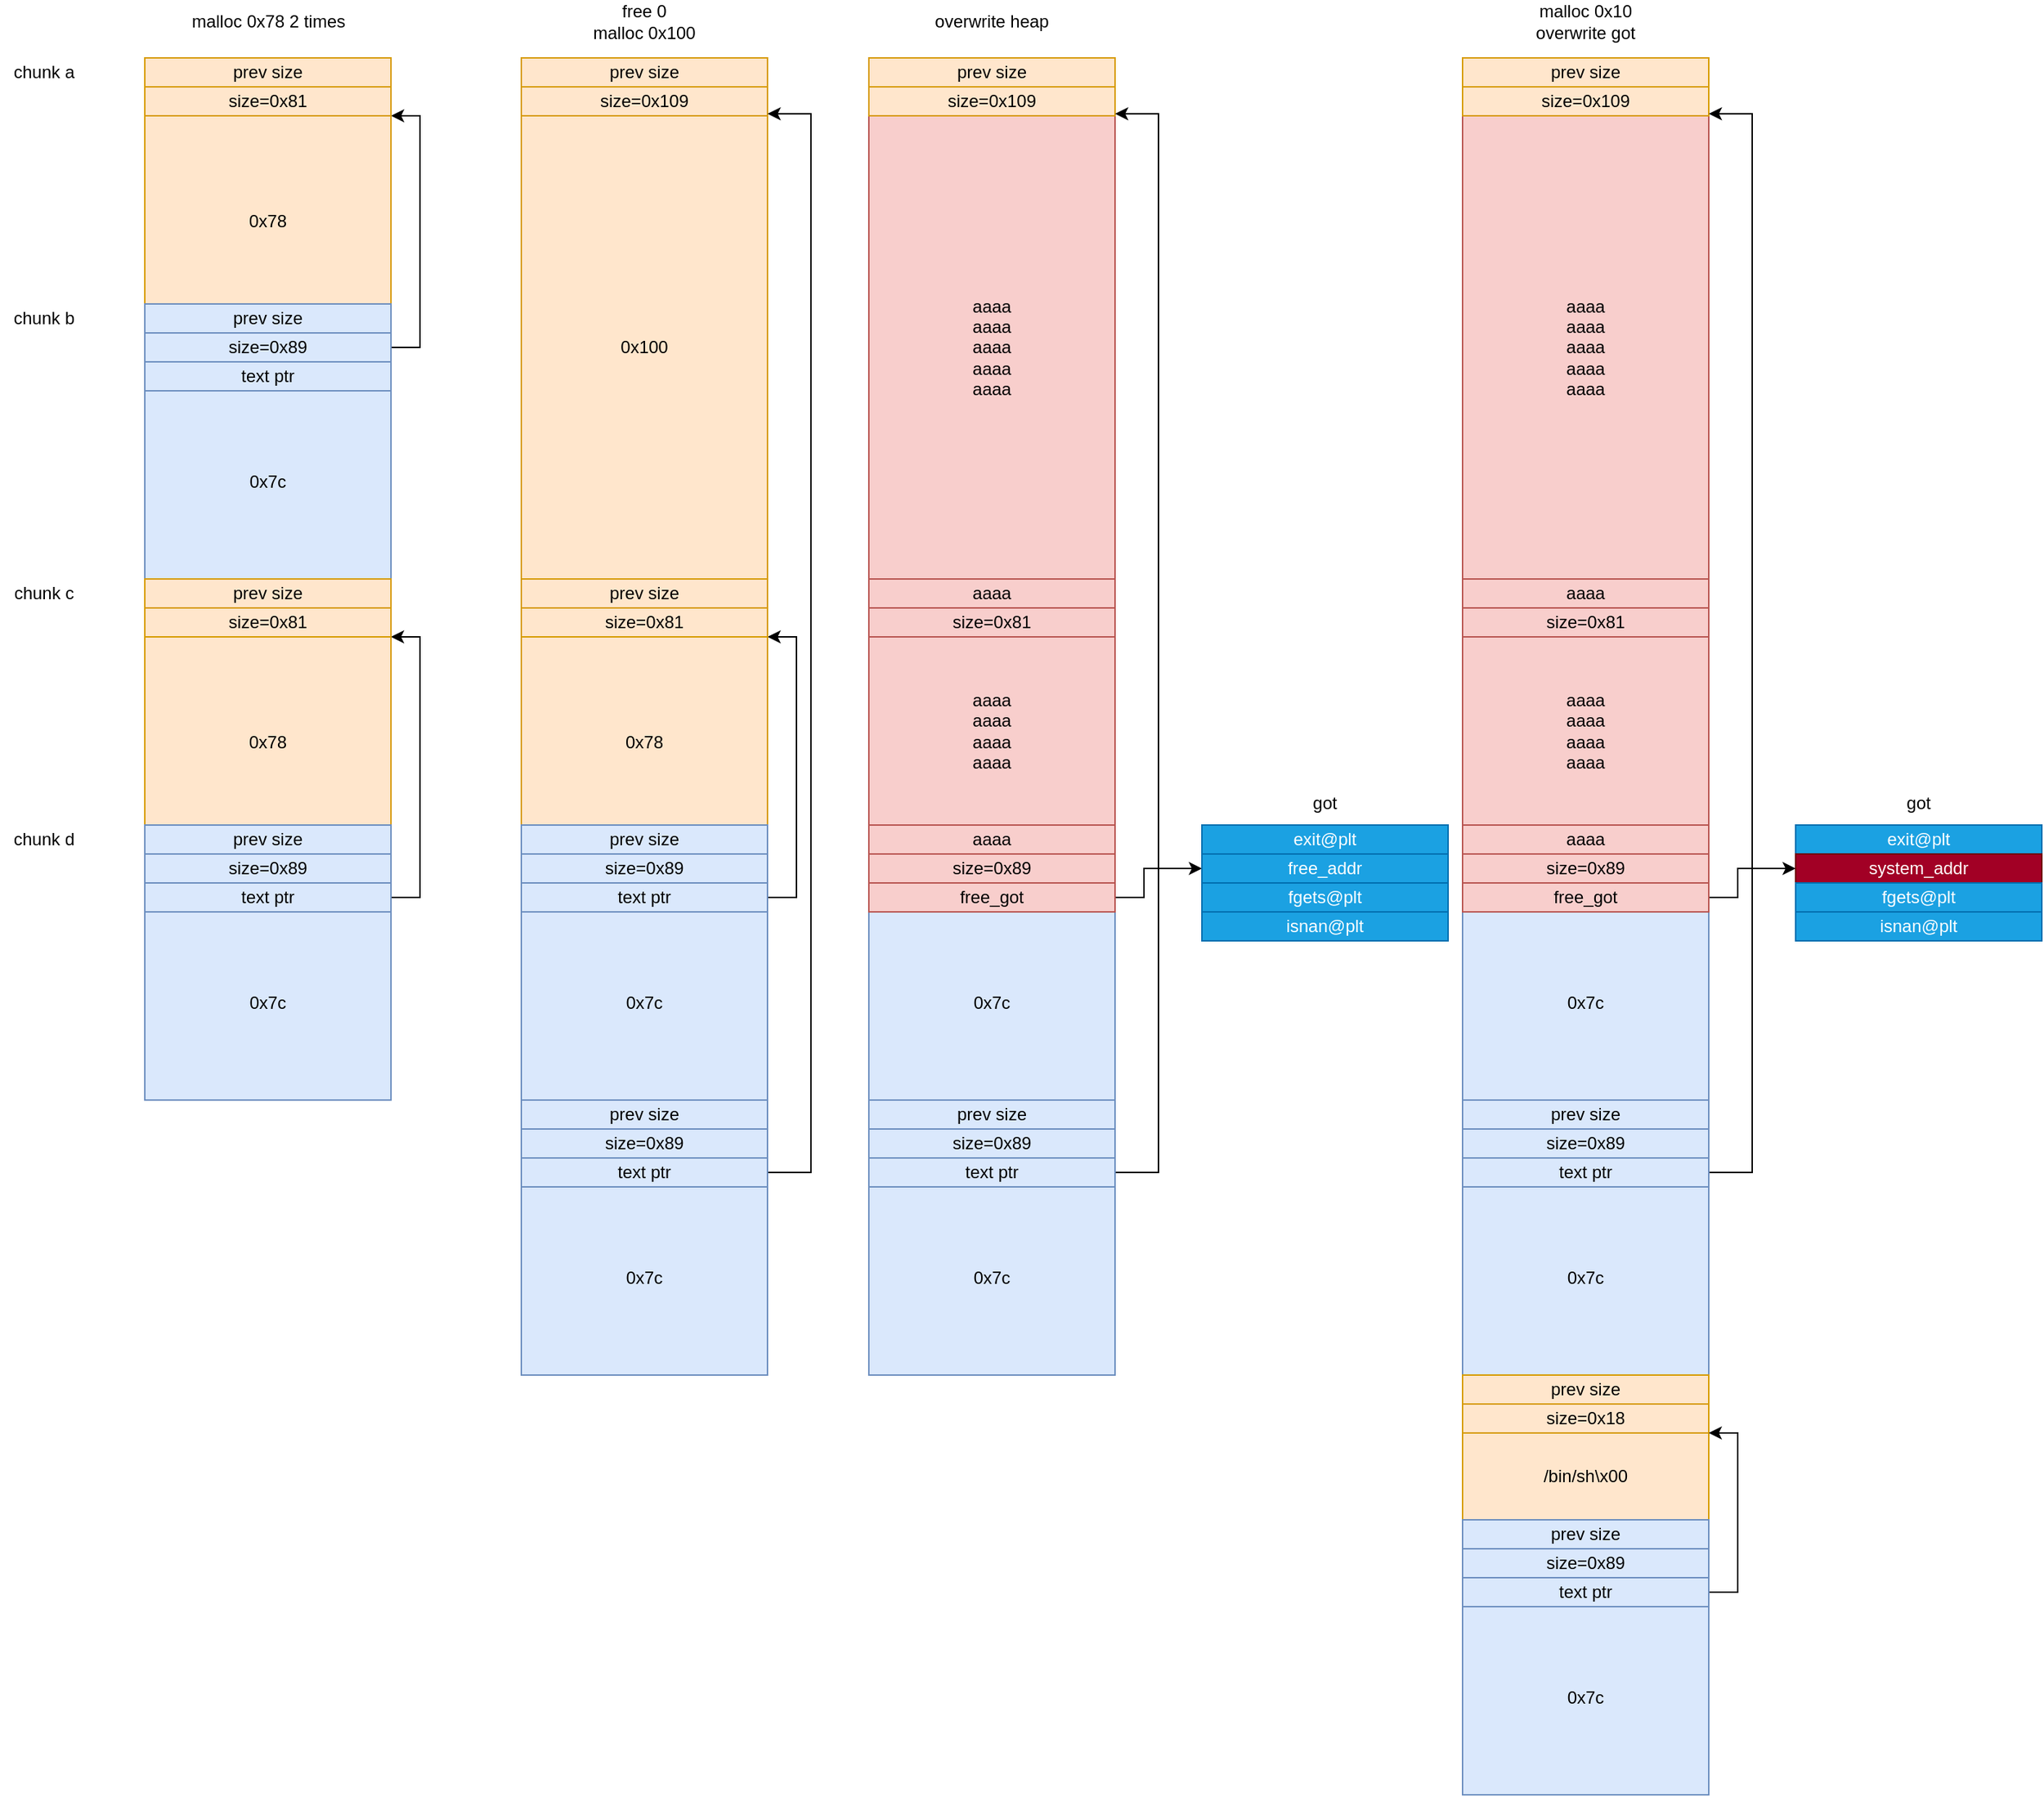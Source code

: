 <mxfile version="17.5.0" type="github">
  <diagram id="5vSy_viqhQwmgGxNUU4j" name="第 1 页">
    <mxGraphModel dx="2551" dy="1761" grid="1" gridSize="10" guides="1" tooltips="1" connect="1" arrows="1" fold="1" page="0" pageScale="1" pageWidth="827" pageHeight="1169" background="none" math="0" shadow="0">
      <root>
        <mxCell id="0" />
        <mxCell id="1" parent="0" />
        <mxCell id="KlACzWgXvU63oRVZ-FLX-139" value="&lt;br&gt;0x7c" style="rounded=0;whiteSpace=wrap;html=1;fillColor=#dae8fc;strokeColor=#6c8ebf;" parent="1" vertex="1">
          <mxGeometry x="-580" y="240" width="170" height="150" as="geometry" />
        </mxCell>
        <mxCell id="KlACzWgXvU63oRVZ-FLX-137" value="&lt;br&gt;0x7c" style="rounded=0;whiteSpace=wrap;html=1;fillColor=#dae8fc;strokeColor=#6c8ebf;" parent="1" vertex="1">
          <mxGeometry x="-580" y="50" width="170" height="150" as="geometry" />
        </mxCell>
        <mxCell id="KlACzWgXvU63oRVZ-FLX-126" value="&lt;br&gt;0x7c" style="rounded=0;whiteSpace=wrap;html=1;fillColor=#dae8fc;strokeColor=#6c8ebf;" parent="1" vertex="1">
          <mxGeometry x="-840" y="50" width="170" height="150" as="geometry" />
        </mxCell>
        <mxCell id="KlACzWgXvU63oRVZ-FLX-5" value="&lt;br&gt;0x78" style="rounded=0;whiteSpace=wrap;html=1;fillColor=#ffe6cc;strokeColor=#d79b00;" parent="1" vertex="1">
          <mxGeometry x="-840" y="-480" width="170" height="130" as="geometry" />
        </mxCell>
        <mxCell id="KlACzWgXvU63oRVZ-FLX-6" value="&lt;br&gt;0x7c" style="rounded=0;whiteSpace=wrap;html=1;fillColor=#dae8fc;strokeColor=#6c8ebf;" parent="1" vertex="1">
          <mxGeometry x="-840" y="-310" width="170" height="150" as="geometry" />
        </mxCell>
        <mxCell id="KlACzWgXvU63oRVZ-FLX-22" style="edgeStyle=orthogonalEdgeStyle;rounded=0;orthogonalLoop=1;jettySize=auto;html=1;exitX=1;exitY=0.5;exitDx=0;exitDy=0;entryX=1;entryY=1;entryDx=0;entryDy=0;" parent="1" edge="1">
          <mxGeometry relative="1" as="geometry">
            <mxPoint x="-670" y="-115" as="sourcePoint" />
            <Array as="points">
              <mxPoint x="-650" y="-115" />
              <mxPoint x="-650" y="-200" />
            </Array>
          </mxGeometry>
        </mxCell>
        <mxCell id="KlACzWgXvU63oRVZ-FLX-23" value="malloc 0x78&amp;nbsp;2 times" style="text;html=1;strokeColor=none;fillColor=none;align=center;verticalAlign=middle;whiteSpace=wrap;rounded=0;" parent="1" vertex="1">
          <mxGeometry x="-817.5" y="-560" width="125" height="30" as="geometry" />
        </mxCell>
        <mxCell id="KlACzWgXvU63oRVZ-FLX-36" value="free 0&lt;br&gt;malloc 0x100" style="text;html=1;strokeColor=none;fillColor=none;align=center;verticalAlign=middle;whiteSpace=wrap;rounded=0;" parent="1" vertex="1">
          <mxGeometry x="-545" y="-560" width="100" height="30" as="geometry" />
        </mxCell>
        <mxCell id="KlACzWgXvU63oRVZ-FLX-42" style="edgeStyle=orthogonalEdgeStyle;rounded=0;orthogonalLoop=1;jettySize=auto;html=1;exitX=1;exitY=0.5;exitDx=0;exitDy=0;" parent="1" source="KlACzWgXvU63oRVZ-FLX-41" edge="1">
          <mxGeometry relative="1" as="geometry">
            <mxPoint x="-669.931" y="-480" as="targetPoint" />
            <Array as="points">
              <mxPoint x="-650" y="-320" />
              <mxPoint x="-650" y="-480" />
            </Array>
          </mxGeometry>
        </mxCell>
        <mxCell id="KlACzWgXvU63oRVZ-FLX-125" value="" style="edgeStyle=orthogonalEdgeStyle;rounded=0;orthogonalLoop=1;jettySize=auto;html=1;" parent="1" source="KlACzWgXvU63oRVZ-FLX-41" edge="1">
          <mxGeometry relative="1" as="geometry">
            <mxPoint x="-755.034" y="-330" as="targetPoint" />
          </mxGeometry>
        </mxCell>
        <mxCell id="KlACzWgXvU63oRVZ-FLX-41" value="text ptr" style="rounded=0;whiteSpace=wrap;html=1;fillColor=#dae8fc;strokeColor=#6c8ebf;" parent="1" vertex="1">
          <mxGeometry x="-840" y="-310" width="170" height="20" as="geometry" />
        </mxCell>
        <mxCell id="KlACzWgXvU63oRVZ-FLX-55" value="&lt;br&gt;0x78" style="rounded=0;whiteSpace=wrap;html=1;fillColor=#ffe6cc;strokeColor=#d79b00;" parent="1" vertex="1">
          <mxGeometry x="-840" y="-120" width="170" height="130" as="geometry" />
        </mxCell>
        <mxCell id="KlACzWgXvU63oRVZ-FLX-134" style="edgeStyle=orthogonalEdgeStyle;rounded=0;orthogonalLoop=1;jettySize=auto;html=1;exitX=1;exitY=0.5;exitDx=0;exitDy=0;entryX=1;entryY=1;entryDx=0;entryDy=0;" parent="1" source="KlACzWgXvU63oRVZ-FLX-62" target="KlACzWgXvU63oRVZ-FLX-113" edge="1">
          <mxGeometry relative="1" as="geometry">
            <Array as="points">
              <mxPoint x="-650" y="60" />
              <mxPoint x="-650" y="-120" />
            </Array>
          </mxGeometry>
        </mxCell>
        <mxCell id="KlACzWgXvU63oRVZ-FLX-62" value="text ptr" style="rounded=0;whiteSpace=wrap;html=1;fillColor=#dae8fc;strokeColor=#6c8ebf;" parent="1" vertex="1">
          <mxGeometry x="-840" y="50" width="170" height="20" as="geometry" />
        </mxCell>
        <mxCell id="KlACzWgXvU63oRVZ-FLX-99" value="0x100" style="rounded=0;whiteSpace=wrap;html=1;fillColor=#ffe6cc;strokeColor=#d79b00;" parent="1" vertex="1">
          <mxGeometry x="-580" y="-480" width="170" height="320" as="geometry" />
        </mxCell>
        <mxCell id="KlACzWgXvU63oRVZ-FLX-110" value="size=0x81" style="rounded=0;whiteSpace=wrap;html=1;fillColor=#ffe6cc;strokeColor=#d79b00;" parent="1" vertex="1">
          <mxGeometry x="-840" y="-500" width="170" height="20" as="geometry" />
        </mxCell>
        <mxCell id="KlACzWgXvU63oRVZ-FLX-111" value="size=0x109" style="rounded=0;whiteSpace=wrap;html=1;fillColor=#ffe6cc;strokeColor=#d79b00;" parent="1" vertex="1">
          <mxGeometry x="-580" y="-500" width="170" height="20" as="geometry" />
        </mxCell>
        <mxCell id="KlACzWgXvU63oRVZ-FLX-112" value="size=0x89" style="rounded=0;whiteSpace=wrap;html=1;fillColor=#dae8fc;strokeColor=#6c8ebf;" parent="1" vertex="1">
          <mxGeometry x="-840" y="-330" width="170" height="20" as="geometry" />
        </mxCell>
        <mxCell id="KlACzWgXvU63oRVZ-FLX-113" value="size=0x81" style="rounded=0;whiteSpace=wrap;html=1;fillColor=#ffe6cc;strokeColor=#d79b00;" parent="1" vertex="1">
          <mxGeometry x="-840" y="-140" width="170" height="20" as="geometry" />
        </mxCell>
        <mxCell id="KlACzWgXvU63oRVZ-FLX-114" value="size=0x89" style="rounded=0;whiteSpace=wrap;html=1;fillColor=#dae8fc;strokeColor=#6c8ebf;" parent="1" vertex="1">
          <mxGeometry x="-840" y="30" width="170" height="20" as="geometry" />
        </mxCell>
        <mxCell id="KlACzWgXvU63oRVZ-FLX-115" value="&lt;br&gt;0x78" style="rounded=0;whiteSpace=wrap;html=1;fillColor=#ffe6cc;strokeColor=#d79b00;" parent="1" vertex="1">
          <mxGeometry x="-580" y="-120" width="170" height="130" as="geometry" />
        </mxCell>
        <mxCell id="KlACzWgXvU63oRVZ-FLX-117" style="edgeStyle=orthogonalEdgeStyle;rounded=0;orthogonalLoop=1;jettySize=auto;html=1;exitX=1;exitY=0.5;exitDx=0;exitDy=0;" parent="1" source="KlACzWgXvU63oRVZ-FLX-118" edge="1">
          <mxGeometry relative="1" as="geometry">
            <mxPoint x="-409.931" y="-120" as="targetPoint" />
            <Array as="points">
              <mxPoint x="-390" y="60" />
              <mxPoint x="-390" y="-120" />
            </Array>
          </mxGeometry>
        </mxCell>
        <mxCell id="KlACzWgXvU63oRVZ-FLX-118" value="text ptr" style="rounded=0;whiteSpace=wrap;html=1;fillColor=#dae8fc;strokeColor=#6c8ebf;" parent="1" vertex="1">
          <mxGeometry x="-580" y="50" width="170" height="20" as="geometry" />
        </mxCell>
        <mxCell id="KlACzWgXvU63oRVZ-FLX-119" value="size=0x81" style="rounded=0;whiteSpace=wrap;html=1;fillColor=#ffe6cc;strokeColor=#d79b00;" parent="1" vertex="1">
          <mxGeometry x="-580" y="-140" width="170" height="20" as="geometry" />
        </mxCell>
        <mxCell id="KlACzWgXvU63oRVZ-FLX-120" value="size=0x89" style="rounded=0;whiteSpace=wrap;html=1;fillColor=#dae8fc;strokeColor=#6c8ebf;" parent="1" vertex="1">
          <mxGeometry x="-580" y="30" width="170" height="20" as="geometry" />
        </mxCell>
        <mxCell id="KlACzWgXvU63oRVZ-FLX-124" style="edgeStyle=orthogonalEdgeStyle;rounded=0;orthogonalLoop=1;jettySize=auto;html=1;exitX=1;exitY=0.5;exitDx=0;exitDy=0;" parent="1" source="KlACzWgXvU63oRVZ-FLX-122" edge="1">
          <mxGeometry relative="1" as="geometry">
            <mxPoint x="-409.931" y="-481.379" as="targetPoint" />
            <Array as="points">
              <mxPoint x="-380" y="250" />
              <mxPoint x="-380" y="-481" />
            </Array>
          </mxGeometry>
        </mxCell>
        <mxCell id="KlACzWgXvU63oRVZ-FLX-122" value="text ptr" style="rounded=0;whiteSpace=wrap;html=1;fillColor=#dae8fc;strokeColor=#6c8ebf;" parent="1" vertex="1">
          <mxGeometry x="-580" y="240" width="170" height="20" as="geometry" />
        </mxCell>
        <mxCell id="KlACzWgXvU63oRVZ-FLX-123" value="size=0x89" style="rounded=0;whiteSpace=wrap;html=1;fillColor=#dae8fc;strokeColor=#6c8ebf;" parent="1" vertex="1">
          <mxGeometry x="-580" y="220" width="170" height="20" as="geometry" />
        </mxCell>
        <mxCell id="KlACzWgXvU63oRVZ-FLX-129" value="prev size" style="rounded=0;whiteSpace=wrap;html=1;fillColor=#ffe6cc;strokeColor=#d79b00;" parent="1" vertex="1">
          <mxGeometry x="-840" y="-520" width="170" height="20" as="geometry" />
        </mxCell>
        <mxCell id="KlACzWgXvU63oRVZ-FLX-130" value="prev size" style="rounded=0;whiteSpace=wrap;html=1;fillColor=#ffe6cc;strokeColor=#d79b00;" parent="1" vertex="1">
          <mxGeometry x="-580" y="-520" width="170" height="20" as="geometry" />
        </mxCell>
        <mxCell id="KlACzWgXvU63oRVZ-FLX-131" value="prev size" style="rounded=0;whiteSpace=wrap;html=1;fillColor=#dae8fc;strokeColor=#6c8ebf;" parent="1" vertex="1">
          <mxGeometry x="-840" y="10" width="170" height="20" as="geometry" />
        </mxCell>
        <mxCell id="KlACzWgXvU63oRVZ-FLX-132" value="prev size" style="rounded=0;whiteSpace=wrap;html=1;fillColor=#ffe6cc;strokeColor=#d79b00;" parent="1" vertex="1">
          <mxGeometry x="-840" y="-160" width="170" height="20" as="geometry" />
        </mxCell>
        <mxCell id="KlACzWgXvU63oRVZ-FLX-133" value="prev size" style="rounded=0;whiteSpace=wrap;html=1;fillColor=#dae8fc;strokeColor=#6c8ebf;" parent="1" vertex="1">
          <mxGeometry x="-840" y="-350" width="170" height="20" as="geometry" />
        </mxCell>
        <mxCell id="KlACzWgXvU63oRVZ-FLX-135" value="prev size" style="rounded=0;whiteSpace=wrap;html=1;fillColor=#ffe6cc;strokeColor=#d79b00;" parent="1" vertex="1">
          <mxGeometry x="-580" y="-160" width="170" height="20" as="geometry" />
        </mxCell>
        <mxCell id="KlACzWgXvU63oRVZ-FLX-136" value="prev size" style="rounded=0;whiteSpace=wrap;html=1;fillColor=#dae8fc;strokeColor=#6c8ebf;" parent="1" vertex="1">
          <mxGeometry x="-580" y="10" width="170" height="20" as="geometry" />
        </mxCell>
        <mxCell id="KlACzWgXvU63oRVZ-FLX-138" value="prev size" style="rounded=0;whiteSpace=wrap;html=1;fillColor=#dae8fc;strokeColor=#6c8ebf;" parent="1" vertex="1">
          <mxGeometry x="-580" y="200" width="170" height="20" as="geometry" />
        </mxCell>
        <mxCell id="IJJfp0kbp8Mhhzy3gPlZ-1" value="&lt;br&gt;0x7c" style="rounded=0;whiteSpace=wrap;html=1;fillColor=#dae8fc;strokeColor=#6c8ebf;" vertex="1" parent="1">
          <mxGeometry x="-340" y="240" width="170" height="150" as="geometry" />
        </mxCell>
        <mxCell id="IJJfp0kbp8Mhhzy3gPlZ-2" value="&lt;br&gt;0x7c" style="rounded=0;whiteSpace=wrap;html=1;fillColor=#dae8fc;strokeColor=#6c8ebf;" vertex="1" parent="1">
          <mxGeometry x="-340" y="50" width="170" height="150" as="geometry" />
        </mxCell>
        <mxCell id="IJJfp0kbp8Mhhzy3gPlZ-3" value="overwrite heap" style="text;html=1;strokeColor=none;fillColor=none;align=center;verticalAlign=middle;whiteSpace=wrap;rounded=0;" vertex="1" parent="1">
          <mxGeometry x="-305" y="-560" width="100" height="30" as="geometry" />
        </mxCell>
        <mxCell id="IJJfp0kbp8Mhhzy3gPlZ-4" value="aaaa&lt;br&gt;aaaa&lt;br&gt;aaaa&lt;br&gt;aaaa&lt;br&gt;aaaa" style="rounded=0;whiteSpace=wrap;html=1;fillColor=#f8cecc;strokeColor=#b85450;" vertex="1" parent="1">
          <mxGeometry x="-340" y="-480" width="170" height="320" as="geometry" />
        </mxCell>
        <mxCell id="IJJfp0kbp8Mhhzy3gPlZ-5" value="size=0x109" style="rounded=0;whiteSpace=wrap;html=1;fillColor=#ffe6cc;strokeColor=#d79b00;" vertex="1" parent="1">
          <mxGeometry x="-340" y="-500" width="170" height="20" as="geometry" />
        </mxCell>
        <mxCell id="IJJfp0kbp8Mhhzy3gPlZ-6" value="aaaa&lt;br&gt;aaaa&lt;br&gt;aaaa&lt;br&gt;aaaa" style="rounded=0;whiteSpace=wrap;html=1;fillColor=#f8cecc;strokeColor=#b85450;" vertex="1" parent="1">
          <mxGeometry x="-340" y="-120" width="170" height="130" as="geometry" />
        </mxCell>
        <mxCell id="IJJfp0kbp8Mhhzy3gPlZ-27" style="edgeStyle=orthogonalEdgeStyle;rounded=0;orthogonalLoop=1;jettySize=auto;html=1;exitX=1;exitY=0.5;exitDx=0;exitDy=0;entryX=0;entryY=0.5;entryDx=0;entryDy=0;" edge="1" parent="1" source="IJJfp0kbp8Mhhzy3gPlZ-8" target="IJJfp0kbp8Mhhzy3gPlZ-23">
          <mxGeometry relative="1" as="geometry">
            <Array as="points">
              <mxPoint x="-150" y="60" />
              <mxPoint x="-150" y="40" />
            </Array>
          </mxGeometry>
        </mxCell>
        <mxCell id="IJJfp0kbp8Mhhzy3gPlZ-8" value="free_got" style="rounded=0;whiteSpace=wrap;html=1;fillColor=#f8cecc;strokeColor=#b85450;" vertex="1" parent="1">
          <mxGeometry x="-340" y="50" width="170" height="20" as="geometry" />
        </mxCell>
        <mxCell id="IJJfp0kbp8Mhhzy3gPlZ-9" value="size=0x81" style="rounded=0;whiteSpace=wrap;html=1;fillColor=#f8cecc;strokeColor=#b85450;" vertex="1" parent="1">
          <mxGeometry x="-340" y="-140" width="170" height="20" as="geometry" />
        </mxCell>
        <mxCell id="IJJfp0kbp8Mhhzy3gPlZ-10" value="size=0x89" style="rounded=0;whiteSpace=wrap;html=1;fillColor=#f8cecc;strokeColor=#b85450;" vertex="1" parent="1">
          <mxGeometry x="-340" y="30" width="170" height="20" as="geometry" />
        </mxCell>
        <mxCell id="IJJfp0kbp8Mhhzy3gPlZ-11" style="edgeStyle=orthogonalEdgeStyle;rounded=0;orthogonalLoop=1;jettySize=auto;html=1;exitX=1;exitY=0.5;exitDx=0;exitDy=0;" edge="1" parent="1" source="IJJfp0kbp8Mhhzy3gPlZ-12">
          <mxGeometry relative="1" as="geometry">
            <mxPoint x="-169.931" y="-481.379" as="targetPoint" />
            <Array as="points">
              <mxPoint x="-140" y="250" />
              <mxPoint x="-140" y="-481" />
            </Array>
          </mxGeometry>
        </mxCell>
        <mxCell id="IJJfp0kbp8Mhhzy3gPlZ-12" value="text ptr" style="rounded=0;whiteSpace=wrap;html=1;fillColor=#dae8fc;strokeColor=#6c8ebf;" vertex="1" parent="1">
          <mxGeometry x="-340" y="240" width="170" height="20" as="geometry" />
        </mxCell>
        <mxCell id="IJJfp0kbp8Mhhzy3gPlZ-13" value="size=0x89" style="rounded=0;whiteSpace=wrap;html=1;fillColor=#dae8fc;strokeColor=#6c8ebf;" vertex="1" parent="1">
          <mxGeometry x="-340" y="220" width="170" height="20" as="geometry" />
        </mxCell>
        <mxCell id="IJJfp0kbp8Mhhzy3gPlZ-14" value="prev size" style="rounded=0;whiteSpace=wrap;html=1;fillColor=#ffe6cc;strokeColor=#d79b00;" vertex="1" parent="1">
          <mxGeometry x="-340" y="-520" width="170" height="20" as="geometry" />
        </mxCell>
        <mxCell id="IJJfp0kbp8Mhhzy3gPlZ-15" value="aaaa" style="rounded=0;whiteSpace=wrap;html=1;fillColor=#f8cecc;strokeColor=#b85450;" vertex="1" parent="1">
          <mxGeometry x="-340" y="-160" width="170" height="20" as="geometry" />
        </mxCell>
        <mxCell id="IJJfp0kbp8Mhhzy3gPlZ-16" value="aaaa" style="rounded=0;whiteSpace=wrap;html=1;fillColor=#f8cecc;strokeColor=#b85450;" vertex="1" parent="1">
          <mxGeometry x="-340" y="10" width="170" height="20" as="geometry" />
        </mxCell>
        <mxCell id="IJJfp0kbp8Mhhzy3gPlZ-17" value="prev size" style="rounded=0;whiteSpace=wrap;html=1;fillColor=#dae8fc;strokeColor=#6c8ebf;" vertex="1" parent="1">
          <mxGeometry x="-340" y="200" width="170" height="20" as="geometry" />
        </mxCell>
        <mxCell id="IJJfp0kbp8Mhhzy3gPlZ-18" value="chunk a" style="text;html=1;align=center;verticalAlign=middle;resizable=0;points=[];autosize=1;strokeColor=none;fillColor=none;" vertex="1" parent="1">
          <mxGeometry x="-940" y="-520" width="60" height="20" as="geometry" />
        </mxCell>
        <mxCell id="IJJfp0kbp8Mhhzy3gPlZ-19" value="chunk b" style="text;html=1;align=center;verticalAlign=middle;resizable=0;points=[];autosize=1;strokeColor=none;fillColor=none;" vertex="1" parent="1">
          <mxGeometry x="-940" y="-350" width="60" height="20" as="geometry" />
        </mxCell>
        <mxCell id="IJJfp0kbp8Mhhzy3gPlZ-20" value="chunk c" style="text;html=1;align=center;verticalAlign=middle;resizable=0;points=[];autosize=1;strokeColor=none;fillColor=none;" vertex="1" parent="1">
          <mxGeometry x="-940" y="-160" width="60" height="20" as="geometry" />
        </mxCell>
        <mxCell id="IJJfp0kbp8Mhhzy3gPlZ-21" value="chunk d" style="text;html=1;align=center;verticalAlign=middle;resizable=0;points=[];autosize=1;strokeColor=none;fillColor=none;" vertex="1" parent="1">
          <mxGeometry x="-940" y="10" width="60" height="20" as="geometry" />
        </mxCell>
        <mxCell id="IJJfp0kbp8Mhhzy3gPlZ-22" value="exit@plt" style="rounded=0;whiteSpace=wrap;html=1;fillColor=#1ba1e2;strokeColor=#006EAF;fontColor=#ffffff;" vertex="1" parent="1">
          <mxGeometry x="-110" y="10" width="170" height="20" as="geometry" />
        </mxCell>
        <mxCell id="IJJfp0kbp8Mhhzy3gPlZ-23" value="free_addr" style="rounded=0;whiteSpace=wrap;html=1;fillColor=#1ba1e2;strokeColor=#006EAF;fontColor=#ffffff;" vertex="1" parent="1">
          <mxGeometry x="-110" y="30" width="170" height="20" as="geometry" />
        </mxCell>
        <mxCell id="IJJfp0kbp8Mhhzy3gPlZ-24" value="fgets@plt" style="rounded=0;whiteSpace=wrap;html=1;fillColor=#1ba1e2;strokeColor=#006EAF;fontColor=#ffffff;" vertex="1" parent="1">
          <mxGeometry x="-110" y="50" width="170" height="20" as="geometry" />
        </mxCell>
        <mxCell id="IJJfp0kbp8Mhhzy3gPlZ-25" value="isnan@plt" style="rounded=0;whiteSpace=wrap;html=1;fillColor=#1ba1e2;strokeColor=#006EAF;fontColor=#ffffff;" vertex="1" parent="1">
          <mxGeometry x="-110" y="70" width="170" height="20" as="geometry" />
        </mxCell>
        <mxCell id="IJJfp0kbp8Mhhzy3gPlZ-28" value="&lt;br&gt;0x7c" style="rounded=0;whiteSpace=wrap;html=1;fillColor=#dae8fc;strokeColor=#6c8ebf;" vertex="1" parent="1">
          <mxGeometry x="70" y="240" width="170" height="150" as="geometry" />
        </mxCell>
        <mxCell id="IJJfp0kbp8Mhhzy3gPlZ-29" value="&lt;br&gt;0x7c" style="rounded=0;whiteSpace=wrap;html=1;fillColor=#dae8fc;strokeColor=#6c8ebf;" vertex="1" parent="1">
          <mxGeometry x="70" y="50" width="170" height="150" as="geometry" />
        </mxCell>
        <mxCell id="IJJfp0kbp8Mhhzy3gPlZ-30" value="malloc 0x10&lt;br&gt;overwrite got" style="text;html=1;strokeColor=none;fillColor=none;align=center;verticalAlign=middle;whiteSpace=wrap;rounded=0;" vertex="1" parent="1">
          <mxGeometry x="105" y="-560" width="100" height="30" as="geometry" />
        </mxCell>
        <mxCell id="IJJfp0kbp8Mhhzy3gPlZ-31" value="aaaa&lt;br&gt;aaaa&lt;br&gt;aaaa&lt;br&gt;aaaa&lt;br&gt;aaaa" style="rounded=0;whiteSpace=wrap;html=1;fillColor=#f8cecc;strokeColor=#b85450;" vertex="1" parent="1">
          <mxGeometry x="70" y="-480" width="170" height="320" as="geometry" />
        </mxCell>
        <mxCell id="IJJfp0kbp8Mhhzy3gPlZ-32" value="size=0x109" style="rounded=0;whiteSpace=wrap;html=1;fillColor=#ffe6cc;strokeColor=#d79b00;" vertex="1" parent="1">
          <mxGeometry x="70" y="-500" width="170" height="20" as="geometry" />
        </mxCell>
        <mxCell id="IJJfp0kbp8Mhhzy3gPlZ-33" value="aaaa&lt;br&gt;aaaa&lt;br&gt;aaaa&lt;br&gt;aaaa" style="rounded=0;whiteSpace=wrap;html=1;fillColor=#f8cecc;strokeColor=#b85450;" vertex="1" parent="1">
          <mxGeometry x="70" y="-120" width="170" height="130" as="geometry" />
        </mxCell>
        <mxCell id="IJJfp0kbp8Mhhzy3gPlZ-34" style="edgeStyle=orthogonalEdgeStyle;rounded=0;orthogonalLoop=1;jettySize=auto;html=1;exitX=1;exitY=0.5;exitDx=0;exitDy=0;entryX=0;entryY=0.5;entryDx=0;entryDy=0;" edge="1" parent="1" source="IJJfp0kbp8Mhhzy3gPlZ-35" target="IJJfp0kbp8Mhhzy3gPlZ-46">
          <mxGeometry relative="1" as="geometry">
            <Array as="points">
              <mxPoint x="260" y="60" />
              <mxPoint x="260" y="40" />
            </Array>
          </mxGeometry>
        </mxCell>
        <mxCell id="IJJfp0kbp8Mhhzy3gPlZ-35" value="free_got" style="rounded=0;whiteSpace=wrap;html=1;fillColor=#f8cecc;strokeColor=#b85450;" vertex="1" parent="1">
          <mxGeometry x="70" y="50" width="170" height="20" as="geometry" />
        </mxCell>
        <mxCell id="IJJfp0kbp8Mhhzy3gPlZ-36" value="size=0x81" style="rounded=0;whiteSpace=wrap;html=1;fillColor=#f8cecc;strokeColor=#b85450;" vertex="1" parent="1">
          <mxGeometry x="70" y="-140" width="170" height="20" as="geometry" />
        </mxCell>
        <mxCell id="IJJfp0kbp8Mhhzy3gPlZ-37" value="size=0x89" style="rounded=0;whiteSpace=wrap;html=1;fillColor=#f8cecc;strokeColor=#b85450;" vertex="1" parent="1">
          <mxGeometry x="70" y="30" width="170" height="20" as="geometry" />
        </mxCell>
        <mxCell id="IJJfp0kbp8Mhhzy3gPlZ-38" style="edgeStyle=orthogonalEdgeStyle;rounded=0;orthogonalLoop=1;jettySize=auto;html=1;exitX=1;exitY=0.5;exitDx=0;exitDy=0;" edge="1" parent="1" source="IJJfp0kbp8Mhhzy3gPlZ-39">
          <mxGeometry relative="1" as="geometry">
            <mxPoint x="240.069" y="-481.379" as="targetPoint" />
            <Array as="points">
              <mxPoint x="270" y="250" />
              <mxPoint x="270" y="-481" />
            </Array>
          </mxGeometry>
        </mxCell>
        <mxCell id="IJJfp0kbp8Mhhzy3gPlZ-39" value="text ptr" style="rounded=0;whiteSpace=wrap;html=1;fillColor=#dae8fc;strokeColor=#6c8ebf;" vertex="1" parent="1">
          <mxGeometry x="70" y="240" width="170" height="20" as="geometry" />
        </mxCell>
        <mxCell id="IJJfp0kbp8Mhhzy3gPlZ-40" value="size=0x89" style="rounded=0;whiteSpace=wrap;html=1;fillColor=#dae8fc;strokeColor=#6c8ebf;" vertex="1" parent="1">
          <mxGeometry x="70" y="220" width="170" height="20" as="geometry" />
        </mxCell>
        <mxCell id="IJJfp0kbp8Mhhzy3gPlZ-41" value="prev size" style="rounded=0;whiteSpace=wrap;html=1;fillColor=#ffe6cc;strokeColor=#d79b00;" vertex="1" parent="1">
          <mxGeometry x="70" y="-520" width="170" height="20" as="geometry" />
        </mxCell>
        <mxCell id="IJJfp0kbp8Mhhzy3gPlZ-42" value="aaaa" style="rounded=0;whiteSpace=wrap;html=1;fillColor=#f8cecc;strokeColor=#b85450;" vertex="1" parent="1">
          <mxGeometry x="70" y="-160" width="170" height="20" as="geometry" />
        </mxCell>
        <mxCell id="IJJfp0kbp8Mhhzy3gPlZ-43" value="aaaa" style="rounded=0;whiteSpace=wrap;html=1;fillColor=#f8cecc;strokeColor=#b85450;" vertex="1" parent="1">
          <mxGeometry x="70" y="10" width="170" height="20" as="geometry" />
        </mxCell>
        <mxCell id="IJJfp0kbp8Mhhzy3gPlZ-44" value="prev size" style="rounded=0;whiteSpace=wrap;html=1;fillColor=#dae8fc;strokeColor=#6c8ebf;" vertex="1" parent="1">
          <mxGeometry x="70" y="200" width="170" height="20" as="geometry" />
        </mxCell>
        <mxCell id="IJJfp0kbp8Mhhzy3gPlZ-45" value="exit@plt" style="rounded=0;whiteSpace=wrap;html=1;fillColor=#1ba1e2;strokeColor=#006EAF;fontColor=#ffffff;" vertex="1" parent="1">
          <mxGeometry x="300" y="10" width="170" height="20" as="geometry" />
        </mxCell>
        <mxCell id="IJJfp0kbp8Mhhzy3gPlZ-46" value="system_addr" style="rounded=0;whiteSpace=wrap;html=1;fillColor=#a20025;strokeColor=#6F0000;fontColor=#ffffff;" vertex="1" parent="1">
          <mxGeometry x="300" y="30" width="170" height="20" as="geometry" />
        </mxCell>
        <mxCell id="IJJfp0kbp8Mhhzy3gPlZ-47" value="fgets@plt" style="rounded=0;whiteSpace=wrap;html=1;fillColor=#1ba1e2;strokeColor=#006EAF;fontColor=#ffffff;" vertex="1" parent="1">
          <mxGeometry x="300" y="50" width="170" height="20" as="geometry" />
        </mxCell>
        <mxCell id="IJJfp0kbp8Mhhzy3gPlZ-48" value="isnan@plt" style="rounded=0;whiteSpace=wrap;html=1;fillColor=#1ba1e2;strokeColor=#006EAF;fontColor=#ffffff;" vertex="1" parent="1">
          <mxGeometry x="300" y="70" width="170" height="20" as="geometry" />
        </mxCell>
        <mxCell id="IJJfp0kbp8Mhhzy3gPlZ-49" value="/bin/sh\x00" style="rounded=0;whiteSpace=wrap;html=1;fillColor=#ffe6cc;strokeColor=#d79b00;" vertex="1" parent="1">
          <mxGeometry x="70" y="430" width="170" height="60" as="geometry" />
        </mxCell>
        <mxCell id="IJJfp0kbp8Mhhzy3gPlZ-51" value="size=0x18" style="rounded=0;whiteSpace=wrap;html=1;fillColor=#ffe6cc;strokeColor=#d79b00;" vertex="1" parent="1">
          <mxGeometry x="70" y="410" width="170" height="20" as="geometry" />
        </mxCell>
        <mxCell id="IJJfp0kbp8Mhhzy3gPlZ-52" value="prev size" style="rounded=0;whiteSpace=wrap;html=1;fillColor=#ffe6cc;strokeColor=#d79b00;" vertex="1" parent="1">
          <mxGeometry x="70" y="390" width="170" height="20" as="geometry" />
        </mxCell>
        <mxCell id="IJJfp0kbp8Mhhzy3gPlZ-53" value="&lt;br&gt;0x7c" style="rounded=0;whiteSpace=wrap;html=1;fillColor=#dae8fc;strokeColor=#6c8ebf;" vertex="1" parent="1">
          <mxGeometry x="70" y="530" width="170" height="150" as="geometry" />
        </mxCell>
        <mxCell id="IJJfp0kbp8Mhhzy3gPlZ-57" style="edgeStyle=orthogonalEdgeStyle;rounded=0;orthogonalLoop=1;jettySize=auto;html=1;exitX=1;exitY=0.5;exitDx=0;exitDy=0;entryX=1;entryY=1;entryDx=0;entryDy=0;" edge="1" parent="1" source="IJJfp0kbp8Mhhzy3gPlZ-54" target="IJJfp0kbp8Mhhzy3gPlZ-51">
          <mxGeometry relative="1" as="geometry">
            <Array as="points">
              <mxPoint x="260" y="540" />
              <mxPoint x="260" y="430" />
            </Array>
          </mxGeometry>
        </mxCell>
        <mxCell id="IJJfp0kbp8Mhhzy3gPlZ-54" value="text ptr" style="rounded=0;whiteSpace=wrap;html=1;fillColor=#dae8fc;strokeColor=#6c8ebf;" vertex="1" parent="1">
          <mxGeometry x="70" y="530" width="170" height="20" as="geometry" />
        </mxCell>
        <mxCell id="IJJfp0kbp8Mhhzy3gPlZ-55" value="size=0x89" style="rounded=0;whiteSpace=wrap;html=1;fillColor=#dae8fc;strokeColor=#6c8ebf;" vertex="1" parent="1">
          <mxGeometry x="70" y="510" width="170" height="20" as="geometry" />
        </mxCell>
        <mxCell id="IJJfp0kbp8Mhhzy3gPlZ-56" value="prev size" style="rounded=0;whiteSpace=wrap;html=1;fillColor=#dae8fc;strokeColor=#6c8ebf;" vertex="1" parent="1">
          <mxGeometry x="70" y="490" width="170" height="20" as="geometry" />
        </mxCell>
        <mxCell id="IJJfp0kbp8Mhhzy3gPlZ-58" value="got" style="text;html=1;strokeColor=none;fillColor=none;align=center;verticalAlign=middle;whiteSpace=wrap;rounded=0;" vertex="1" parent="1">
          <mxGeometry x="-55" y="-20" width="60" height="30" as="geometry" />
        </mxCell>
        <mxCell id="IJJfp0kbp8Mhhzy3gPlZ-59" value="got" style="text;html=1;strokeColor=none;fillColor=none;align=center;verticalAlign=middle;whiteSpace=wrap;rounded=0;" vertex="1" parent="1">
          <mxGeometry x="355" y="-20" width="60" height="30" as="geometry" />
        </mxCell>
      </root>
    </mxGraphModel>
  </diagram>
</mxfile>

